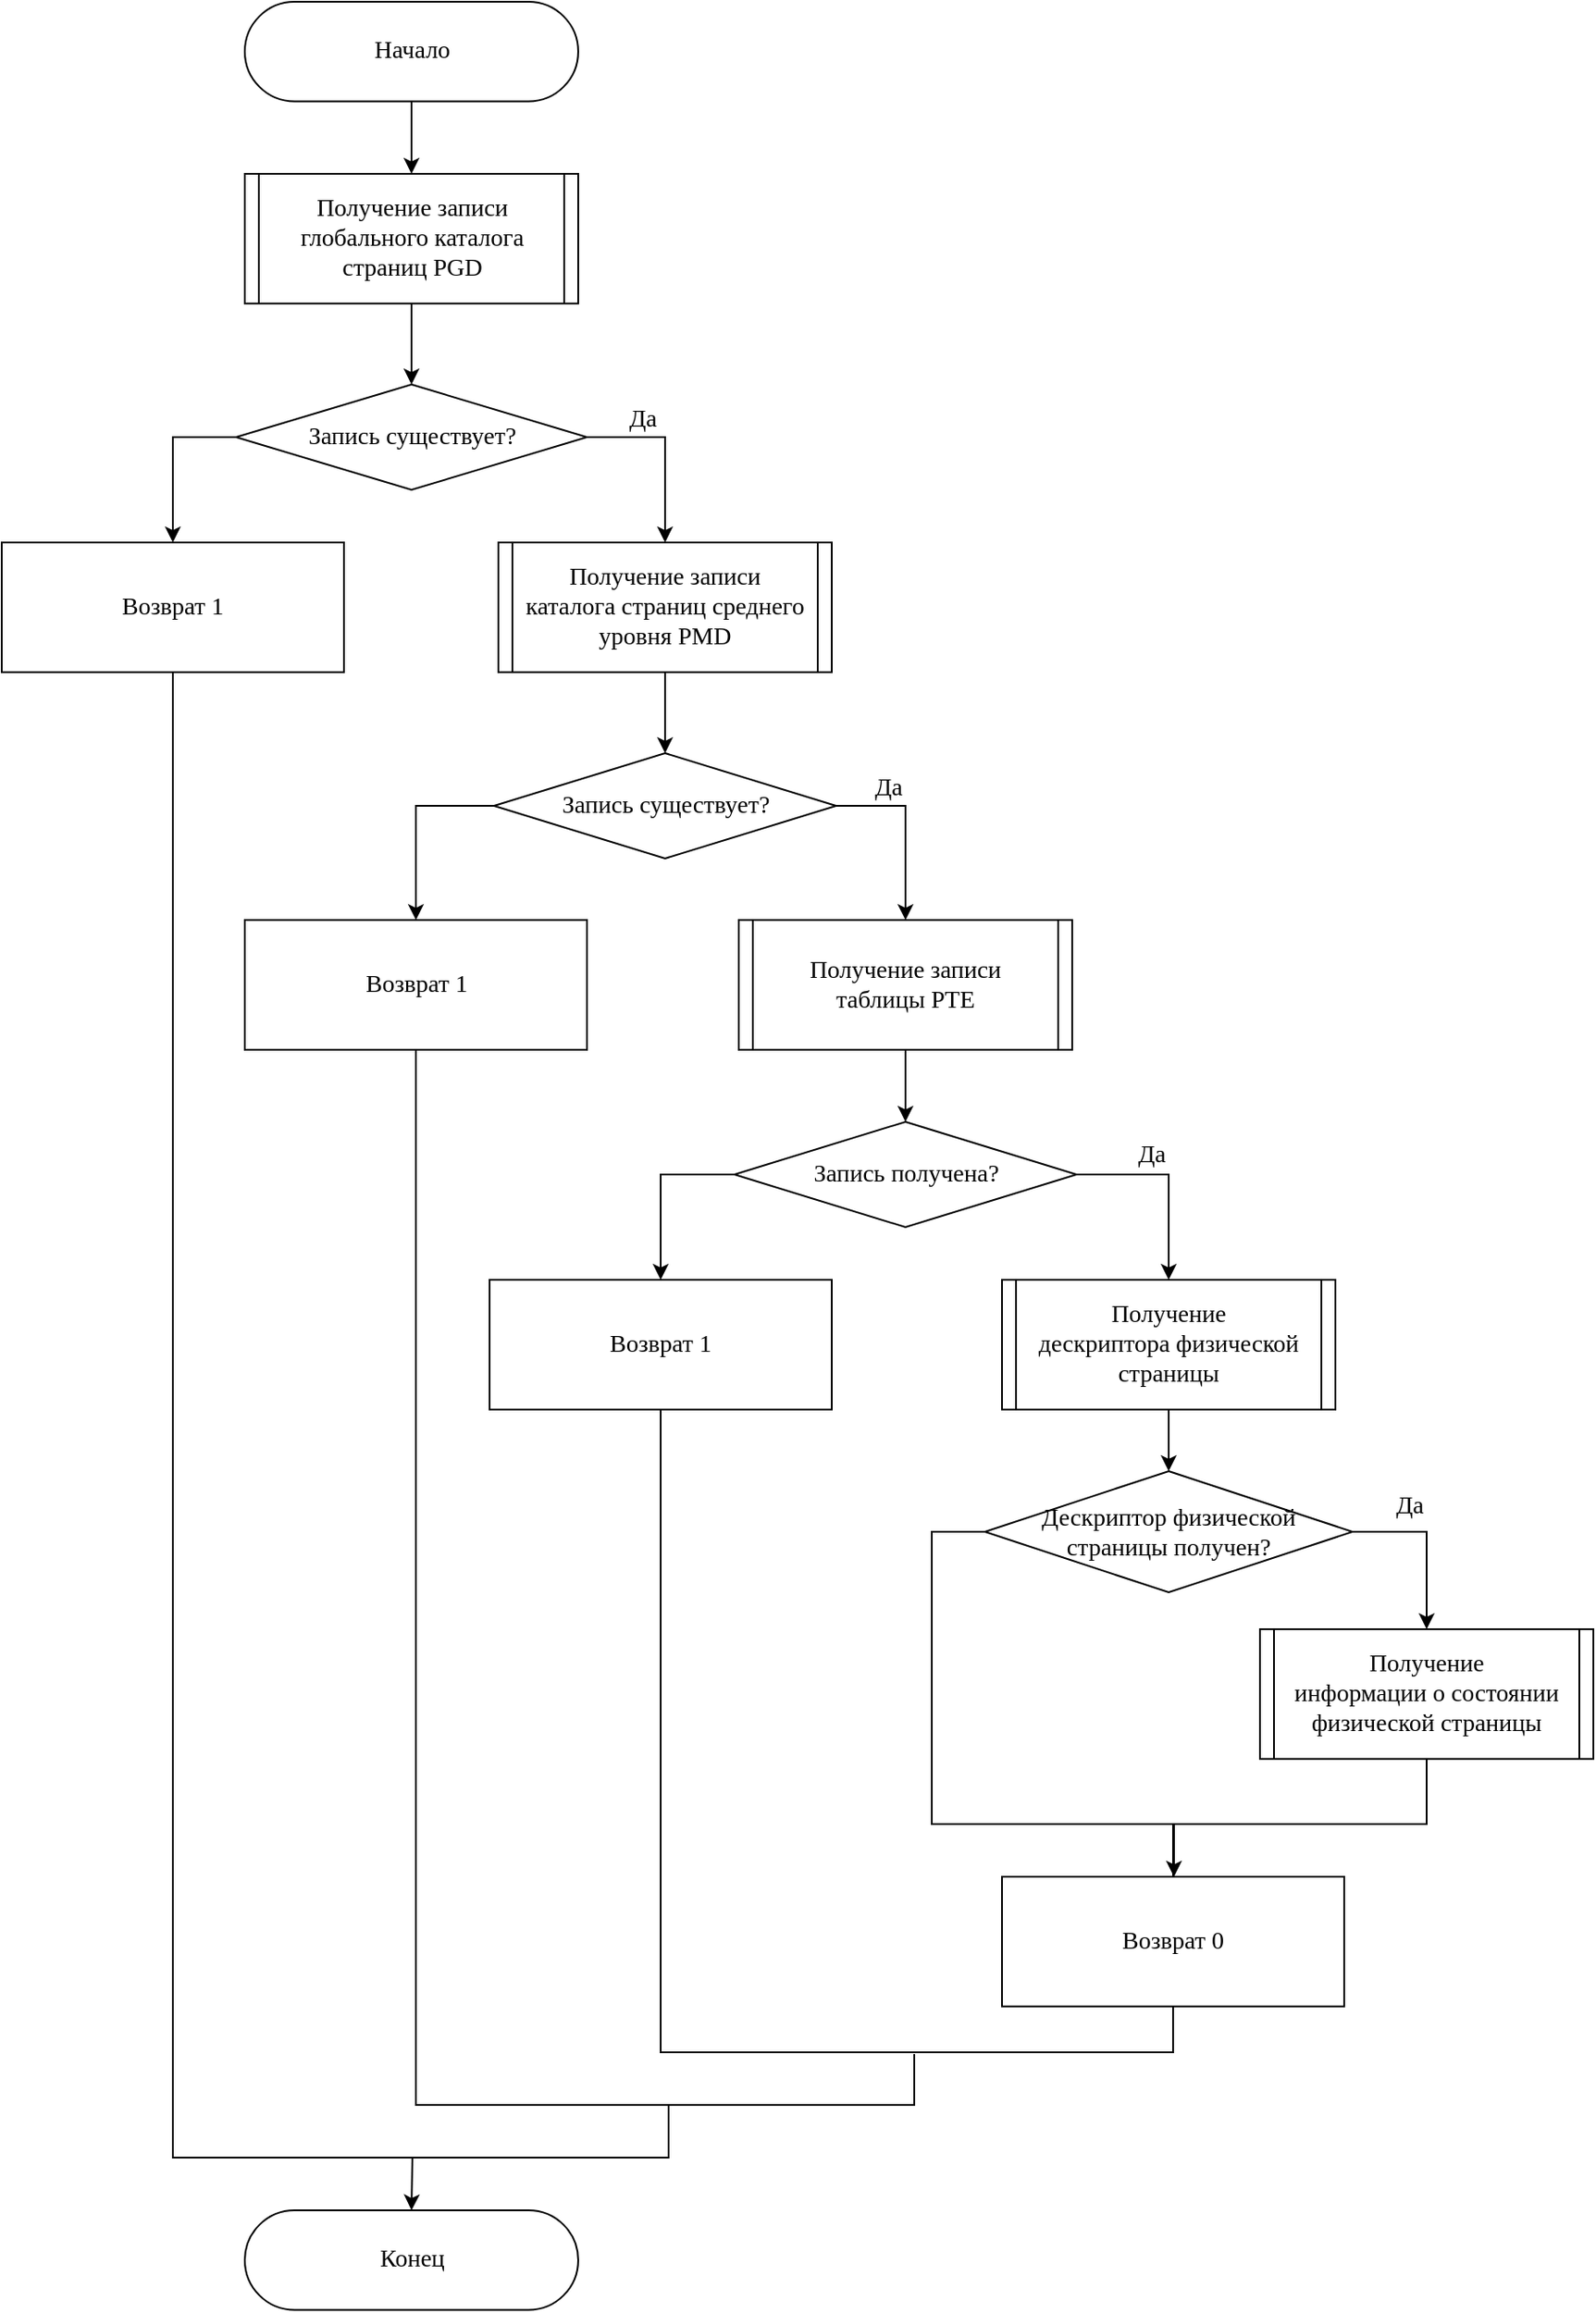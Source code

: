 <mxfile version="20.8.20" type="device"><diagram id="VG-_iBqUfgLZQ8Hg3eT5" name="getname_flags"><mxGraphModel dx="1710" dy="882" grid="1" gridSize="10" guides="1" tooltips="1" connect="1" arrows="1" fold="1" page="1" pageScale="1" pageWidth="1000" pageHeight="1400" math="0" shadow="0"><root><mxCell id="ZIw1aEvpNkTJkpe5h712-0"/><mxCell id="ZIw1aEvpNkTJkpe5h712-1" parent="ZIw1aEvpNkTJkpe5h712-0"/><mxCell id="8U8YQxH4_gm-y8lawCPQ-19" style="edgeStyle=orthogonalEdgeStyle;rounded=0;jumpStyle=none;html=1;exitX=1;exitY=0.5;exitDx=0;exitDy=0;entryX=0.5;entryY=0;entryDx=0;entryDy=0;fontFamily=Times New Roman;fontSize=14;fontColor=default;startArrow=none;startFill=0;endArrow=classic;endFill=1;" parent="ZIw1aEvpNkTJkpe5h712-1" source="G6E11OSDdEdIpul_Q_sx-12" target="8U8YQxH4_gm-y8lawCPQ-4" edge="1"><mxGeometry relative="1" as="geometry"/></mxCell><mxCell id="8U8YQxH4_gm-y8lawCPQ-33" style="edgeStyle=orthogonalEdgeStyle;rounded=0;jumpStyle=none;html=1;exitX=0;exitY=0.5;exitDx=0;exitDy=0;entryX=0.5;entryY=0;entryDx=0;entryDy=0;fontFamily=Times New Roman;fontSize=14;fontColor=default;startArrow=none;startFill=0;endArrow=classic;endFill=1;" parent="ZIw1aEvpNkTJkpe5h712-1" source="G6E11OSDdEdIpul_Q_sx-12" target="FfkkIpc2TT3_rt_rVyTF-23" edge="1"><mxGeometry relative="1" as="geometry"><mxPoint x="-182.5" y="481.63" as="targetPoint"/></mxGeometry></mxCell><mxCell id="G6E11OSDdEdIpul_Q_sx-12" value="Запись существует?" style="rhombus;whiteSpace=wrap;html=1;fontSize=14;fontFamily=Times New Roman;" parent="ZIw1aEvpNkTJkpe5h712-1" vertex="1"><mxGeometry x="180.5" y="261" width="200" height="60" as="geometry"/></mxCell><mxCell id="8U8YQxH4_gm-y8lawCPQ-22" style="edgeStyle=orthogonalEdgeStyle;rounded=0;jumpStyle=none;html=1;exitX=0;exitY=0.5;exitDx=0;exitDy=0;entryX=0.5;entryY=0;entryDx=0;entryDy=0;fontFamily=Times New Roman;fontSize=14;fontColor=default;startArrow=none;startFill=0;endArrow=classic;endFill=1;" parent="ZIw1aEvpNkTJkpe5h712-1" source="G6E11OSDdEdIpul_Q_sx-15" target="FfkkIpc2TT3_rt_rVyTF-22" edge="1"><mxGeometry relative="1" as="geometry"><mxPoint x="-60" y="663" as="targetPoint"/></mxGeometry></mxCell><mxCell id="8U8YQxH4_gm-y8lawCPQ-28" style="edgeStyle=orthogonalEdgeStyle;rounded=0;jumpStyle=none;html=1;exitX=1;exitY=0.5;exitDx=0;exitDy=0;entryX=0.5;entryY=0;entryDx=0;entryDy=0;fontFamily=Times New Roman;fontSize=14;fontColor=default;startArrow=none;startFill=0;endArrow=classic;endFill=1;" parent="ZIw1aEvpNkTJkpe5h712-1" source="G6E11OSDdEdIpul_Q_sx-15" target="8U8YQxH4_gm-y8lawCPQ-6" edge="1"><mxGeometry relative="1" as="geometry"/></mxCell><mxCell id="G6E11OSDdEdIpul_Q_sx-15" value="Запись существует?" style="rhombus;whiteSpace=wrap;html=1;fontSize=14;fontFamily=Times New Roman;" parent="ZIw1aEvpNkTJkpe5h712-1" vertex="1"><mxGeometry x="327.5" y="471" width="195" height="60" as="geometry"/></mxCell><mxCell id="8U7eiWKRMk1Cic8BoR65-1" value="Да" style="text;html=1;align=center;verticalAlign=middle;resizable=0;points=[];autosize=1;fontSize=14;fontFamily=Times New Roman;" parent="ZIw1aEvpNkTJkpe5h712-1" vertex="1"><mxGeometry x="397" y="271" width="30" height="20" as="geometry"/></mxCell><mxCell id="8U7eiWKRMk1Cic8BoR65-2" value="Да" style="text;html=1;align=center;verticalAlign=middle;resizable=0;points=[];autosize=1;fontSize=14;fontFamily=Times New Roman;" parent="ZIw1aEvpNkTJkpe5h712-1" vertex="1"><mxGeometry x="537" y="481" width="30" height="20" as="geometry"/></mxCell><mxCell id="8U8YQxH4_gm-y8lawCPQ-14" style="edgeStyle=orthogonalEdgeStyle;rounded=0;jumpStyle=none;html=1;exitX=0.5;exitY=1;exitDx=0;exitDy=0;entryX=0.5;entryY=0;entryDx=0;entryDy=0;fontFamily=Times New Roman;fontSize=14;fontColor=default;startArrow=none;startFill=0;endArrow=classic;endFill=1;" parent="ZIw1aEvpNkTJkpe5h712-1" source="8U8YQxH4_gm-y8lawCPQ-0" target="8U8YQxH4_gm-y8lawCPQ-2" edge="1"><mxGeometry relative="1" as="geometry"><mxPoint x="280.5" y="123" as="targetPoint"/></mxGeometry></mxCell><mxCell id="8U8YQxH4_gm-y8lawCPQ-0" value="Начало" style="rounded=1;whiteSpace=wrap;html=1;arcSize=50;fontSize=14;fontFamily=Times New Roman;" parent="ZIw1aEvpNkTJkpe5h712-1" vertex="1"><mxGeometry x="185.5" y="43" width="190" height="56.75" as="geometry"/></mxCell><mxCell id="8U8YQxH4_gm-y8lawCPQ-18" style="edgeStyle=orthogonalEdgeStyle;rounded=0;jumpStyle=none;html=1;exitX=0.5;exitY=1;exitDx=0;exitDy=0;entryX=0.5;entryY=0;entryDx=0;entryDy=0;fontFamily=Times New Roman;fontSize=14;fontColor=default;startArrow=none;startFill=0;endArrow=classic;endFill=1;" parent="ZIw1aEvpNkTJkpe5h712-1" source="8U8YQxH4_gm-y8lawCPQ-2" target="G6E11OSDdEdIpul_Q_sx-12" edge="1"><mxGeometry relative="1" as="geometry"/></mxCell><mxCell id="8U8YQxH4_gm-y8lawCPQ-2" value="Получение записи глобального каталога страниц PGD" style="shape=process;whiteSpace=wrap;html=1;backgroundOutline=1;fontSize=14;size=0.042;fontFamily=Times New Roman;" parent="ZIw1aEvpNkTJkpe5h712-1" vertex="1"><mxGeometry x="185.5" y="141" width="190" height="73.87" as="geometry"/></mxCell><mxCell id="8U8YQxH4_gm-y8lawCPQ-21" style="edgeStyle=orthogonalEdgeStyle;rounded=0;jumpStyle=none;html=1;exitX=0.5;exitY=1;exitDx=0;exitDy=0;entryX=0.5;entryY=0;entryDx=0;entryDy=0;fontFamily=Times New Roman;fontSize=14;fontColor=default;startArrow=none;startFill=0;endArrow=classic;endFill=1;" parent="ZIw1aEvpNkTJkpe5h712-1" source="8U8YQxH4_gm-y8lawCPQ-4" target="G6E11OSDdEdIpul_Q_sx-15" edge="1"><mxGeometry relative="1" as="geometry"/></mxCell><mxCell id="8U8YQxH4_gm-y8lawCPQ-4" value="Получение записи&lt;br&gt;каталога страниц среднего уровня PMD" style="shape=process;whiteSpace=wrap;html=1;backgroundOutline=1;fontSize=14;size=0.042;fontFamily=Times New Roman;" parent="ZIw1aEvpNkTJkpe5h712-1" vertex="1"><mxGeometry x="330" y="351.0" width="190" height="73.87" as="geometry"/></mxCell><mxCell id="FfkkIpc2TT3_rt_rVyTF-5" style="edgeStyle=orthogonalEdgeStyle;rounded=0;orthogonalLoop=1;jettySize=auto;html=1;exitX=0.5;exitY=1;exitDx=0;exitDy=0;entryX=0.5;entryY=0;entryDx=0;entryDy=0;" parent="ZIw1aEvpNkTJkpe5h712-1" source="8U8YQxH4_gm-y8lawCPQ-6" target="FfkkIpc2TT3_rt_rVyTF-1" edge="1"><mxGeometry relative="1" as="geometry"/></mxCell><mxCell id="8U8YQxH4_gm-y8lawCPQ-6" value="&lt;span&gt;Получение записи &lt;br&gt;таблицы PTE&lt;/span&gt;" style="shape=process;whiteSpace=wrap;html=1;backgroundOutline=1;fontSize=14;size=0.042;fontFamily=Times New Roman;" parent="ZIw1aEvpNkTJkpe5h712-1" vertex="1"><mxGeometry x="467" y="566.07" width="190" height="73.87" as="geometry"/></mxCell><mxCell id="FfkkIpc2TT3_rt_rVyTF-10" style="edgeStyle=orthogonalEdgeStyle;rounded=0;orthogonalLoop=1;jettySize=auto;html=1;exitX=0.5;exitY=1;exitDx=0;exitDy=0;entryX=0.5;entryY=0;entryDx=0;entryDy=0;" parent="ZIw1aEvpNkTJkpe5h712-1" source="FfkkIpc2TT3_rt_rVyTF-0" target="FfkkIpc2TT3_rt_rVyTF-3" edge="1"><mxGeometry relative="1" as="geometry"/></mxCell><mxCell id="FfkkIpc2TT3_rt_rVyTF-0" value="&lt;span&gt;Получение&lt;br&gt;дескриптора физической страницы&lt;br&gt;&lt;/span&gt;" style="shape=process;whiteSpace=wrap;html=1;backgroundOutline=1;fontSize=14;size=0.042;fontFamily=Times New Roman;" parent="ZIw1aEvpNkTJkpe5h712-1" vertex="1"><mxGeometry x="617" y="771" width="190" height="73.87" as="geometry"/></mxCell><mxCell id="FfkkIpc2TT3_rt_rVyTF-6" style="edgeStyle=orthogonalEdgeStyle;rounded=0;orthogonalLoop=1;jettySize=auto;html=1;exitX=1;exitY=0.5;exitDx=0;exitDy=0;entryX=0.5;entryY=0;entryDx=0;entryDy=0;" parent="ZIw1aEvpNkTJkpe5h712-1" source="FfkkIpc2TT3_rt_rVyTF-1" target="FfkkIpc2TT3_rt_rVyTF-0" edge="1"><mxGeometry relative="1" as="geometry"/></mxCell><mxCell id="FfkkIpc2TT3_rt_rVyTF-19" style="edgeStyle=orthogonalEdgeStyle;rounded=0;orthogonalLoop=1;jettySize=auto;html=1;exitX=0;exitY=0.5;exitDx=0;exitDy=0;entryX=0.5;entryY=0;entryDx=0;entryDy=0;" parent="ZIw1aEvpNkTJkpe5h712-1" source="FfkkIpc2TT3_rt_rVyTF-1" target="FfkkIpc2TT3_rt_rVyTF-18" edge="1"><mxGeometry relative="1" as="geometry"/></mxCell><mxCell id="FfkkIpc2TT3_rt_rVyTF-1" value="Запись получена?" style="rhombus;whiteSpace=wrap;html=1;fontSize=14;fontFamily=Times New Roman;" parent="ZIw1aEvpNkTJkpe5h712-1" vertex="1"><mxGeometry x="464.5" y="681" width="195" height="60" as="geometry"/></mxCell><mxCell id="FfkkIpc2TT3_rt_rVyTF-16" style="edgeStyle=orthogonalEdgeStyle;rounded=0;orthogonalLoop=1;jettySize=auto;html=1;exitX=0.5;exitY=1;exitDx=0;exitDy=0;entryX=0.5;entryY=0;entryDx=0;entryDy=0;endArrow=none;endFill=0;" parent="ZIw1aEvpNkTJkpe5h712-1" source="IcmkneGqbmyIBAQuC5W0-0" target="FfkkIpc2TT3_rt_rVyTF-12" edge="1"><mxGeometry relative="1" as="geometry"><Array as="points"><mxPoint x="859" y="1081"/><mxPoint x="715" y="1081"/></Array><mxPoint x="844.5" y="1053.62" as="sourcePoint"/></mxGeometry></mxCell><mxCell id="FfkkIpc2TT3_rt_rVyTF-7" style="edgeStyle=orthogonalEdgeStyle;rounded=0;orthogonalLoop=1;jettySize=auto;html=1;exitX=1;exitY=0.5;exitDx=0;exitDy=0;entryX=0.5;entryY=0;entryDx=0;entryDy=0;" parent="ZIw1aEvpNkTJkpe5h712-1" source="FfkkIpc2TT3_rt_rVyTF-3" target="IcmkneGqbmyIBAQuC5W0-0" edge="1"><mxGeometry relative="1" as="geometry"><mxPoint x="844.5" y="979.75" as="targetPoint"/></mxGeometry></mxCell><mxCell id="FfkkIpc2TT3_rt_rVyTF-15" style="edgeStyle=orthogonalEdgeStyle;rounded=0;orthogonalLoop=1;jettySize=auto;html=1;exitX=0;exitY=0.5;exitDx=0;exitDy=0;" parent="ZIw1aEvpNkTJkpe5h712-1" source="FfkkIpc2TT3_rt_rVyTF-3" target="FfkkIpc2TT3_rt_rVyTF-12" edge="1"><mxGeometry relative="1" as="geometry"><Array as="points"><mxPoint x="577" y="915"/><mxPoint x="577" y="1081"/><mxPoint x="715" y="1081"/></Array></mxGeometry></mxCell><mxCell id="FfkkIpc2TT3_rt_rVyTF-3" value="Дескриптор физической &lt;br&gt;страницы получен?" style="rhombus;whiteSpace=wrap;html=1;fontSize=14;fontFamily=Times New Roman;" parent="ZIw1aEvpNkTJkpe5h712-1" vertex="1"><mxGeometry x="607.25" y="880" width="209.5" height="69" as="geometry"/></mxCell><mxCell id="FfkkIpc2TT3_rt_rVyTF-8" value="Да" style="text;html=1;align=center;verticalAlign=middle;resizable=0;points=[];autosize=1;fontSize=14;fontFamily=Times New Roman;" parent="ZIw1aEvpNkTJkpe5h712-1" vertex="1"><mxGeometry x="687" y="689.93" width="30" height="20" as="geometry"/></mxCell><mxCell id="FfkkIpc2TT3_rt_rVyTF-9" value="Да" style="text;html=1;align=center;verticalAlign=middle;resizable=0;points=[];autosize=1;fontSize=14;fontFamily=Times New Roman;" parent="ZIw1aEvpNkTJkpe5h712-1" vertex="1"><mxGeometry x="834" y="890" width="30" height="20" as="geometry"/></mxCell><mxCell id="FfkkIpc2TT3_rt_rVyTF-12" value="Возврат 0" style="rounded=0;whiteSpace=wrap;html=1;fontSize=14;fontFamily=Times New Roman;" parent="ZIw1aEvpNkTJkpe5h712-1" vertex="1"><mxGeometry x="617" y="1111" width="195" height="73.87" as="geometry"/></mxCell><mxCell id="FfkkIpc2TT3_rt_rVyTF-26" style="edgeStyle=orthogonalEdgeStyle;rounded=0;orthogonalLoop=1;jettySize=auto;html=1;exitX=0.5;exitY=0;exitDx=0;exitDy=0;startArrow=classic;startFill=1;endArrow=none;endFill=0;" parent="ZIw1aEvpNkTJkpe5h712-1" source="FfkkIpc2TT3_rt_rVyTF-13" edge="1"><mxGeometry relative="1" as="geometry"><mxPoint x="281" y="1271" as="targetPoint"/></mxGeometry></mxCell><mxCell id="FfkkIpc2TT3_rt_rVyTF-13" value="Конец" style="rounded=1;whiteSpace=wrap;html=1;arcSize=50;fontSize=14;fontFamily=Times New Roman;" parent="ZIw1aEvpNkTJkpe5h712-1" vertex="1"><mxGeometry x="185.5" y="1301" width="190" height="56.75" as="geometry"/></mxCell><mxCell id="FfkkIpc2TT3_rt_rVyTF-20" style="edgeStyle=orthogonalEdgeStyle;rounded=0;orthogonalLoop=1;jettySize=auto;html=1;exitX=0.5;exitY=1;exitDx=0;exitDy=0;entryX=0.5;entryY=1;entryDx=0;entryDy=0;endArrow=none;endFill=0;" parent="ZIw1aEvpNkTJkpe5h712-1" source="FfkkIpc2TT3_rt_rVyTF-18" target="FfkkIpc2TT3_rt_rVyTF-12" edge="1"><mxGeometry relative="1" as="geometry"><Array as="points"><mxPoint x="423" y="1211"/><mxPoint x="715" y="1211"/></Array></mxGeometry></mxCell><mxCell id="FfkkIpc2TT3_rt_rVyTF-18" value="Возврат 1" style="rounded=0;whiteSpace=wrap;html=1;fontSize=14;fontFamily=Times New Roman;" parent="ZIw1aEvpNkTJkpe5h712-1" vertex="1"><mxGeometry x="325" y="771" width="195" height="73.87" as="geometry"/></mxCell><mxCell id="FfkkIpc2TT3_rt_rVyTF-24" style="edgeStyle=orthogonalEdgeStyle;rounded=0;orthogonalLoop=1;jettySize=auto;html=1;exitX=0.5;exitY=1;exitDx=0;exitDy=0;endArrow=none;endFill=0;" parent="ZIw1aEvpNkTJkpe5h712-1" source="FfkkIpc2TT3_rt_rVyTF-22" edge="1"><mxGeometry relative="1" as="geometry"><mxPoint x="567" y="1212" as="targetPoint"/><Array as="points"><mxPoint x="283" y="1241"/><mxPoint x="567" y="1241"/></Array></mxGeometry></mxCell><mxCell id="FfkkIpc2TT3_rt_rVyTF-22" value="Возврат 1" style="rounded=0;whiteSpace=wrap;html=1;fontSize=14;fontFamily=Times New Roman;" parent="ZIw1aEvpNkTJkpe5h712-1" vertex="1"><mxGeometry x="185.5" y="566.07" width="195" height="73.87" as="geometry"/></mxCell><mxCell id="FfkkIpc2TT3_rt_rVyTF-25" style="edgeStyle=orthogonalEdgeStyle;rounded=0;orthogonalLoop=1;jettySize=auto;html=1;exitX=0.5;exitY=1;exitDx=0;exitDy=0;endArrow=none;endFill=0;" parent="ZIw1aEvpNkTJkpe5h712-1" source="FfkkIpc2TT3_rt_rVyTF-23" edge="1"><mxGeometry relative="1" as="geometry"><mxPoint x="427" y="1241" as="targetPoint"/><Array as="points"><mxPoint x="145" y="1271"/><mxPoint x="427" y="1271"/></Array></mxGeometry></mxCell><mxCell id="FfkkIpc2TT3_rt_rVyTF-23" value="Возврат 1" style="rounded=0;whiteSpace=wrap;html=1;fontSize=14;fontFamily=Times New Roman;" parent="ZIw1aEvpNkTJkpe5h712-1" vertex="1"><mxGeometry x="47" y="351.0" width="195" height="73.87" as="geometry"/></mxCell><mxCell id="IcmkneGqbmyIBAQuC5W0-0" value="&lt;span&gt;Получение&lt;br&gt;информации о состоянии физической страницы&lt;br&gt;&lt;/span&gt;" style="shape=process;whiteSpace=wrap;html=1;backgroundOutline=1;fontSize=14;size=0.042;fontFamily=Times New Roman;" vertex="1" parent="ZIw1aEvpNkTJkpe5h712-1"><mxGeometry x="764" y="970" width="190" height="73.87" as="geometry"/></mxCell></root></mxGraphModel></diagram></mxfile>